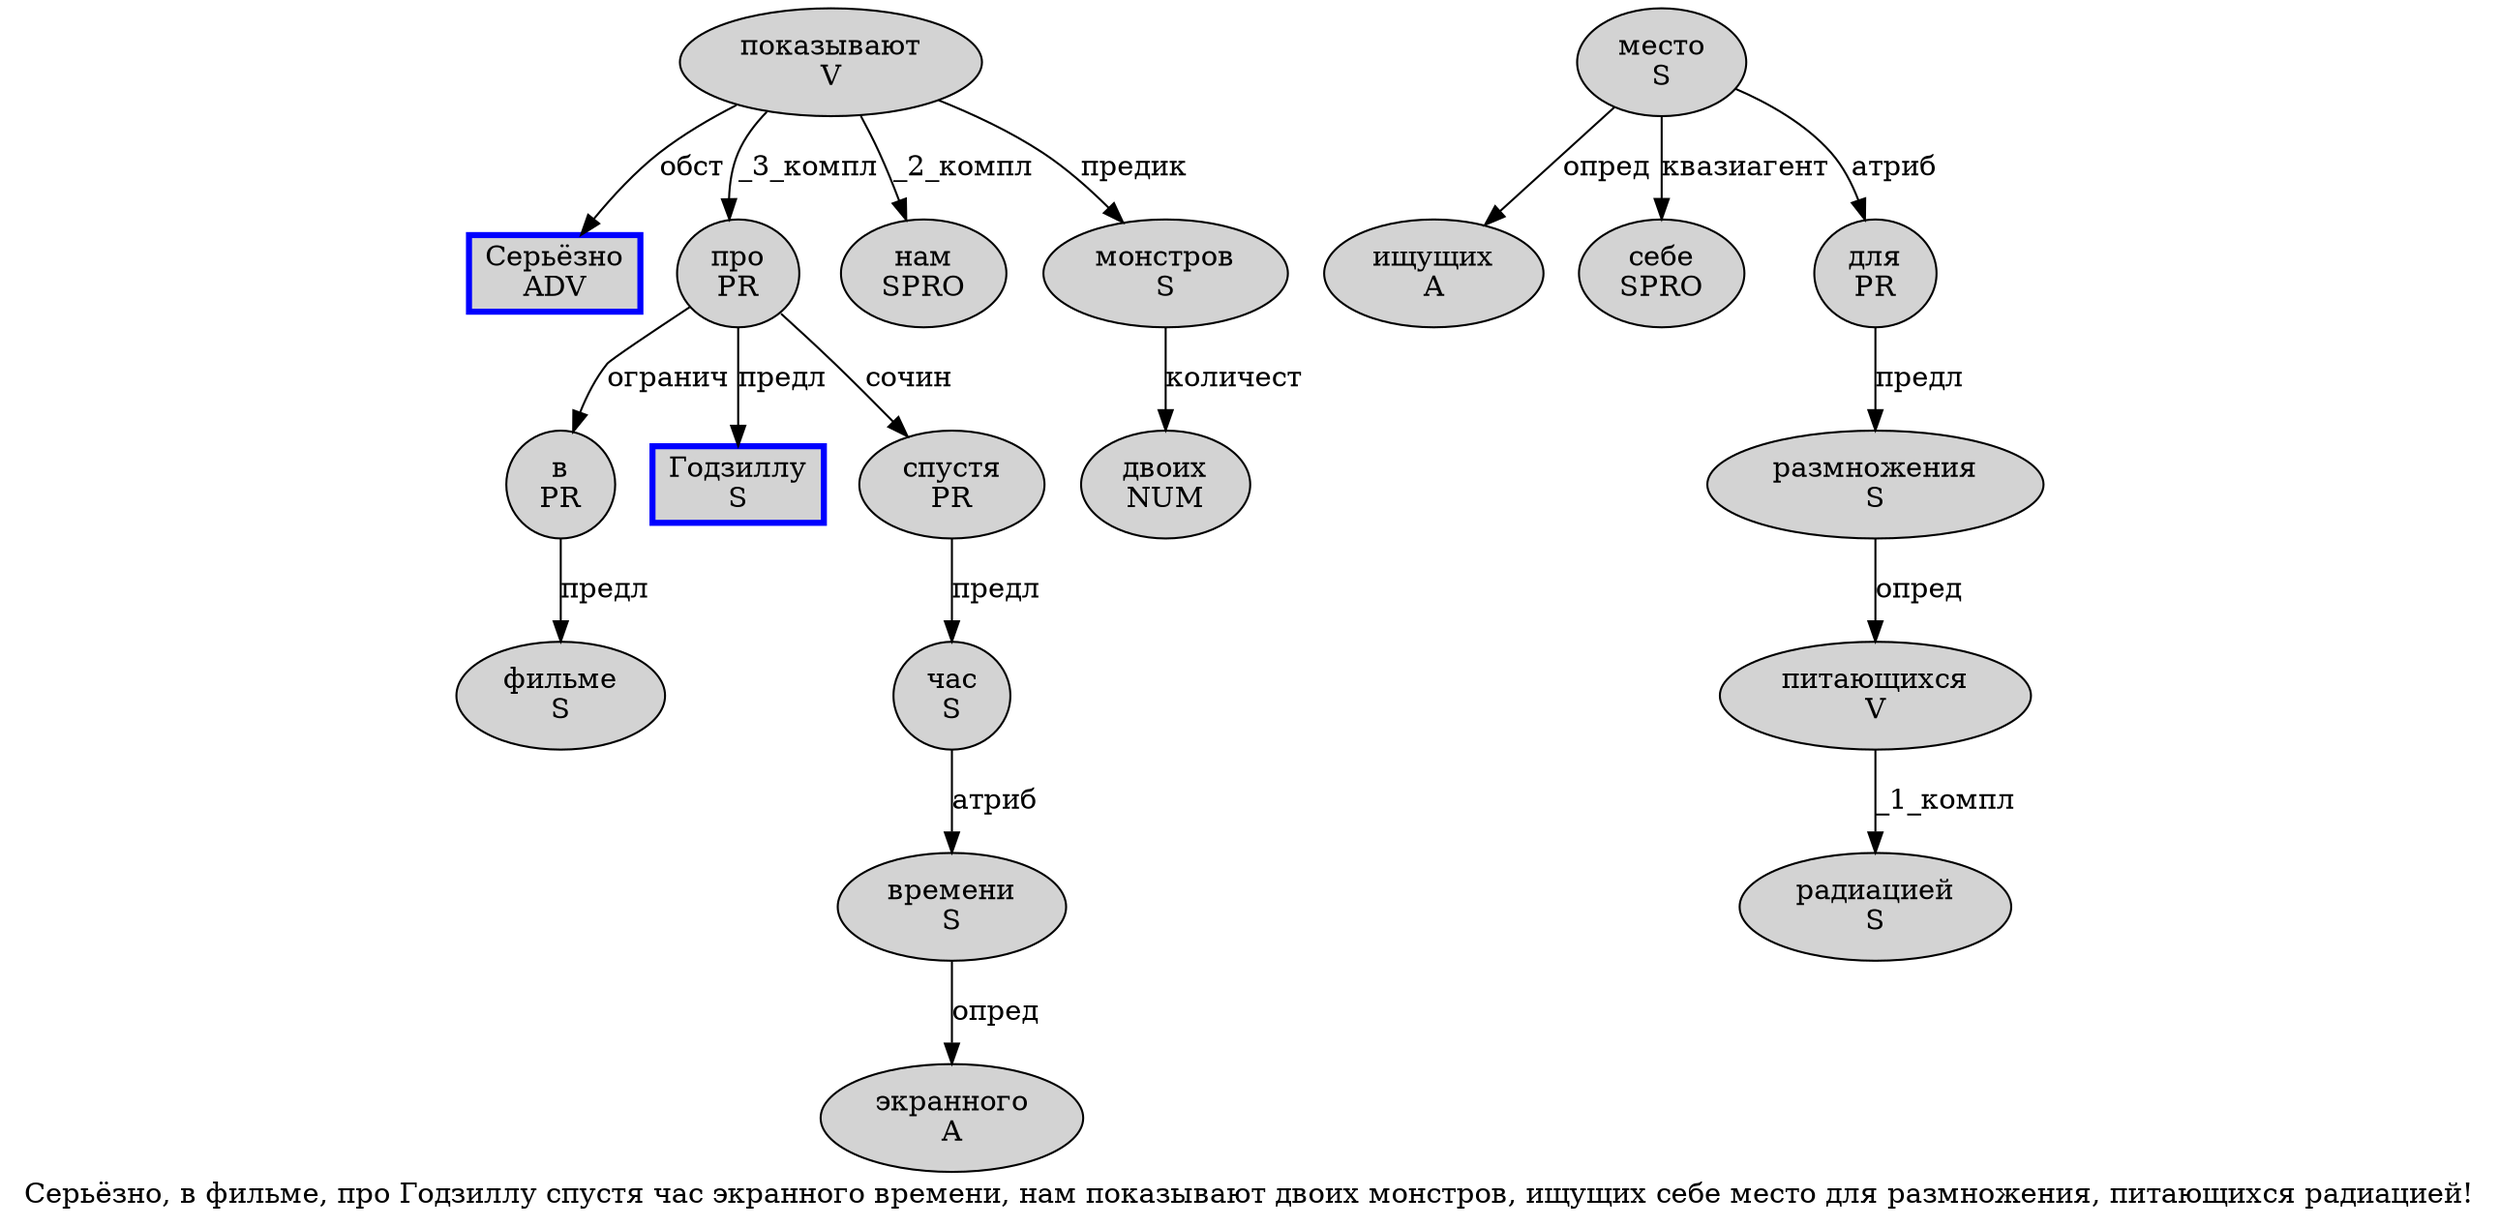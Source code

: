 digraph SENTENCE_4733 {
	graph [label="Серьёзно, в фильме, про Годзиллу спустя час экранного времени, нам показывают двоих монстров, ищущих себе место для размножения, питающихся радиацией!"]
	node [style=filled]
		0 [label="Серьёзно
ADV" color=blue fillcolor=lightgray penwidth=3 shape=box]
		2 [label="в
PR" color="" fillcolor=lightgray penwidth=1 shape=ellipse]
		3 [label="фильме
S" color="" fillcolor=lightgray penwidth=1 shape=ellipse]
		5 [label="про
PR" color="" fillcolor=lightgray penwidth=1 shape=ellipse]
		6 [label="Годзиллу
S" color=blue fillcolor=lightgray penwidth=3 shape=box]
		7 [label="спустя
PR" color="" fillcolor=lightgray penwidth=1 shape=ellipse]
		8 [label="час
S" color="" fillcolor=lightgray penwidth=1 shape=ellipse]
		9 [label="экранного
A" color="" fillcolor=lightgray penwidth=1 shape=ellipse]
		10 [label="времени
S" color="" fillcolor=lightgray penwidth=1 shape=ellipse]
		12 [label="нам
SPRO" color="" fillcolor=lightgray penwidth=1 shape=ellipse]
		13 [label="показывают
V" color="" fillcolor=lightgray penwidth=1 shape=ellipse]
		14 [label="двоих
NUM" color="" fillcolor=lightgray penwidth=1 shape=ellipse]
		15 [label="монстров
S" color="" fillcolor=lightgray penwidth=1 shape=ellipse]
		17 [label="ищущих
A" color="" fillcolor=lightgray penwidth=1 shape=ellipse]
		18 [label="себе
SPRO" color="" fillcolor=lightgray penwidth=1 shape=ellipse]
		19 [label="место
S" color="" fillcolor=lightgray penwidth=1 shape=ellipse]
		20 [label="для
PR" color="" fillcolor=lightgray penwidth=1 shape=ellipse]
		21 [label="размножения
S" color="" fillcolor=lightgray penwidth=1 shape=ellipse]
		23 [label="питающихся
V" color="" fillcolor=lightgray penwidth=1 shape=ellipse]
		24 [label="радиацией
S" color="" fillcolor=lightgray penwidth=1 shape=ellipse]
			8 -> 10 [label="атриб"]
			19 -> 17 [label="опред"]
			19 -> 18 [label="квазиагент"]
			19 -> 20 [label="атриб"]
			13 -> 0 [label="обст"]
			13 -> 5 [label="_3_компл"]
			13 -> 12 [label="_2_компл"]
			13 -> 15 [label="предик"]
			21 -> 23 [label="опред"]
			10 -> 9 [label="опред"]
			23 -> 24 [label="_1_компл"]
			20 -> 21 [label="предл"]
			15 -> 14 [label="количест"]
			7 -> 8 [label="предл"]
			2 -> 3 [label="предл"]
			5 -> 2 [label="огранич"]
			5 -> 6 [label="предл"]
			5 -> 7 [label="сочин"]
}